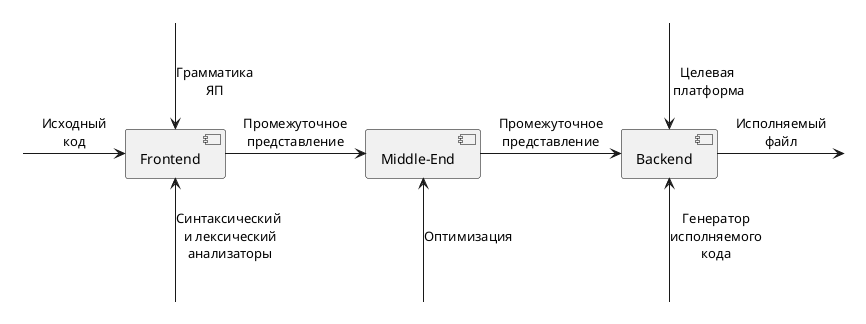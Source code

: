 @startuml


'skinparam linetype ortho

component Frontend
component "Middle-End" as Middleend
component Backend



skinparam interface {
  backgroundColor transparent
  borderColor transparent
}
skinparam component {
'  backgroundColor transparent
  borderColor black
'  FontName Times
}

skinparam sequenceMessageAlign center

circle " " as a
circle " " as b




a -right-> Frontend : Исходный\nкод
circle " " as c
c -up-> Frontend: Синтаксический \nи лексический\nанализаторы
circle " " as g
g -down-> Frontend: Грамматика\nЯП
Frontend -right-> Middleend : Промежуточное\nпредставление

circle " " as d
d -up-> Middleend: Оптимизация
Middleend -right-> Backend : Промежуточное\nпредставление

circle " " as e
e -up-> Backend: Генератор\nисполняемого\nкода

circle " " as f
f -down-> Backend: Целевая\n платформа
Backend -right-> b : Исполняемый\nфайл

@enduml